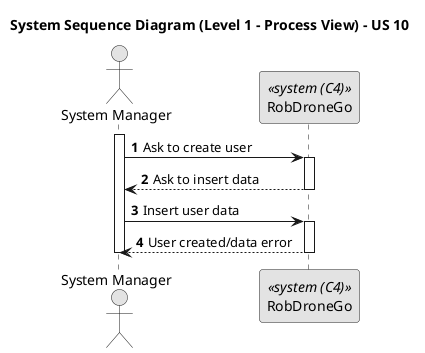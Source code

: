 @startuml
skinparam monochrome true
skinparam packageStyle rectangle
skinparam shadowing false

title System Sequence Diagram (Level 1 - Process View) - US 10
autonumber

Actor "System Manager" as SystemManager
participant "RobDroneGo" as Sistema <<system (C4)>>

activate SystemManager
    SystemManager -> Sistema : Ask to create user
    activate Sistema

    Sistema --> SystemManager : Ask to insert data
    deactivate Sistema

    SystemManager -> Sistema : Insert user data
    activate Sistema

    Sistema --> SystemManager : User created/data error
    deactivate Sistema
deactivate SystemManager

@enduml
